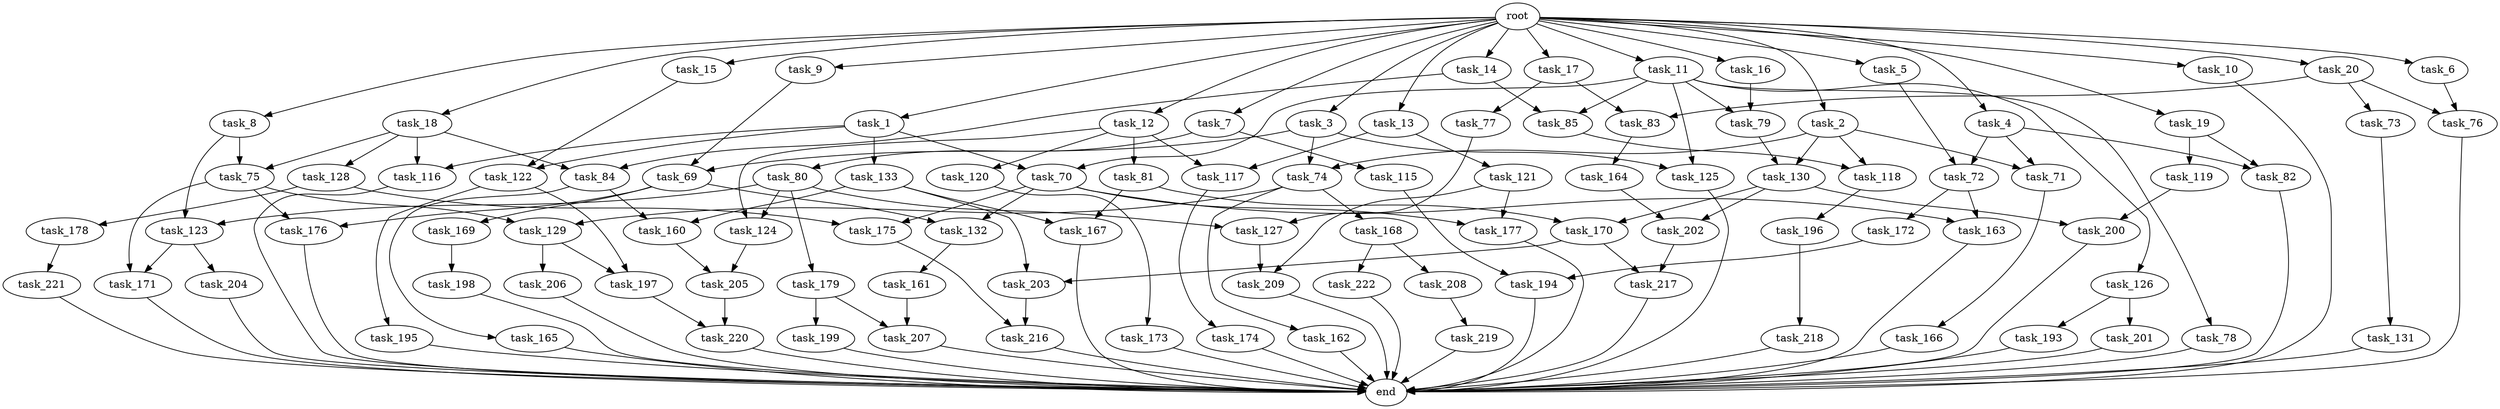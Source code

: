 digraph G {
  task_11 [size="2.048000"];
  task_175 [size="137438953.472000"];
  task_171 [size="1460288880.640000"];
  task_195 [size="618475290.624000"];
  task_179 [size="429496729.600000"];
  task_17 [size="2.048000"];
  task_178 [size="68719476.736000"];
  task_219 [size="1391569403.904000"];
  task_202 [size="893353197.568000"];
  task_217 [size="584115552.256000"];
  task_126 [size="154618822.656000"];
  task_69 [size="498216206.336000"];
  task_174 [size="1717986918.400000"];
  task_209 [size="1717986918.400000"];
  task_199 [size="618475290.624000"];
  task_73 [size="1391569403.904000"];
  task_133 [size="618475290.624000"];
  task_124 [size="1271310319.616000"];
  task_197 [size="773094113.280000"];
  task_7 [size="2.048000"];
  task_220 [size="343597383.680000"];
  task_79 [size="223338299.392000"];
  task_177 [size="1168231104.512000"];
  task_205 [size="1941325217.792000"];
  task_80 [size="1099511627.776000"];
  task_115 [size="1099511627.776000"];
  task_172 [size="429496729.600000"];
  task_130 [size="3109556322.304000"];
  task_75 [size="893353197.568000"];
  task_176 [size="1666447310.848000"];
  task_206 [size="154618822.656000"];
  task_203 [size="1821066133.504000"];
  task_201 [size="618475290.624000"];
  task_81 [size="841813590.016000"];
  task_196 [size="1099511627.776000"];
  task_118 [size="3435973836.800000"];
  task_121 [size="1391569403.904000"];
  task_83 [size="1546188226.560000"];
  task_198 [size="429496729.600000"];
  task_132 [size="343597383.680000"];
  task_3 [size="2.048000"];
  task_170 [size="1047972020.224000"];
  task_20 [size="2.048000"];
  task_14 [size="2.048000"];
  task_71 [size="3109556322.304000"];
  task_125 [size="223338299.392000"];
  task_216 [size="1666447310.848000"];
  task_117 [size="2233382993.920000"];
  task_207 [size="2336462209.024000"];
  task_9 [size="2.048000"];
  task_16 [size="2.048000"];
  end [size="0.000000"];
  root [size="0.000000"];
  task_167 [size="1821066133.504000"];
  task_166 [size="1717986918.400000"];
  task_161 [size="841813590.016000"];
  task_218 [size="618475290.624000"];
  task_165 [size="1391569403.904000"];
  task_4 [size="2.048000"];
  task_70 [size="773094113.280000"];
  task_78 [size="154618822.656000"];
  task_19 [size="2.048000"];
  task_13 [size="2.048000"];
  task_85 [size="996432412.672000"];
  task_194 [size="2817498546.176000"];
  task_120 [size="841813590.016000"];
  task_5 [size="2.048000"];
  task_169 [size="274877906.944000"];
  task_204 [size="68719476.736000"];
  task_200 [size="1236950581.248000"];
  task_6 [size="2.048000"];
  task_122 [size="773094113.280000"];
  task_116 [size="1236950581.248000"];
  task_164 [size="154618822.656000"];
  task_127 [size="1529008357.376000"];
  task_15 [size="2.048000"];
  task_129 [size="2491081031.680000"];
  task_10 [size="2.048000"];
  task_74 [size="1786706395.136000"];
  task_173 [size="429496729.600000"];
  task_221 [size="1099511627.776000"];
  task_84 [size="1460288880.640000"];
  task_1 [size="2.048000"];
  task_208 [size="429496729.600000"];
  task_162 [size="1099511627.776000"];
  task_222 [size="429496729.600000"];
  task_131 [size="274877906.944000"];
  task_168 [size="1099511627.776000"];
  task_2 [size="2.048000"];
  task_72 [size="2233382993.920000"];
  task_119 [size="429496729.600000"];
  task_12 [size="2.048000"];
  task_8 [size="2.048000"];
  task_128 [size="618475290.624000"];
  task_163 [size="498216206.336000"];
  task_123 [size="704374636.544000"];
  task_18 [size="2.048000"];
  task_82 [size="1821066133.504000"];
  task_193 [size="618475290.624000"];
  task_160 [size="2783138807.808000"];
  task_77 [size="154618822.656000"];
  task_76 [size="1821066133.504000"];

  task_11 -> task_79 [size="75497472.000000"];
  task_11 -> task_126 [size="75497472.000000"];
  task_11 -> task_78 [size="75497472.000000"];
  task_11 -> task_85 [size="75497472.000000"];
  task_11 -> task_70 [size="75497472.000000"];
  task_11 -> task_125 [size="75497472.000000"];
  task_175 -> task_216 [size="679477248.000000"];
  task_171 -> end [size="1.000000"];
  task_195 -> end [size="1.000000"];
  task_179 -> task_207 [size="301989888.000000"];
  task_179 -> task_199 [size="301989888.000000"];
  task_17 -> task_77 [size="75497472.000000"];
  task_17 -> task_83 [size="75497472.000000"];
  task_178 -> task_221 [size="536870912.000000"];
  task_219 -> end [size="1.000000"];
  task_202 -> task_217 [size="75497472.000000"];
  task_217 -> end [size="1.000000"];
  task_126 -> task_201 [size="301989888.000000"];
  task_126 -> task_193 [size="301989888.000000"];
  task_69 -> task_132 [size="134217728.000000"];
  task_69 -> task_176 [size="134217728.000000"];
  task_69 -> task_169 [size="134217728.000000"];
  task_174 -> end [size="1.000000"];
  task_209 -> end [size="1.000000"];
  task_199 -> end [size="1.000000"];
  task_73 -> task_131 [size="134217728.000000"];
  task_133 -> task_160 [size="679477248.000000"];
  task_133 -> task_167 [size="679477248.000000"];
  task_133 -> task_203 [size="679477248.000000"];
  task_124 -> task_205 [size="536870912.000000"];
  task_197 -> task_220 [size="134217728.000000"];
  task_7 -> task_80 [size="536870912.000000"];
  task_7 -> task_115 [size="536870912.000000"];
  task_220 -> end [size="1.000000"];
  task_79 -> task_130 [size="679477248.000000"];
  task_177 -> end [size="1.000000"];
  task_205 -> task_220 [size="33554432.000000"];
  task_80 -> task_124 [size="209715200.000000"];
  task_80 -> task_123 [size="209715200.000000"];
  task_80 -> task_127 [size="209715200.000000"];
  task_80 -> task_179 [size="209715200.000000"];
  task_115 -> task_194 [size="838860800.000000"];
  task_172 -> task_194 [size="536870912.000000"];
  task_130 -> task_200 [size="301989888.000000"];
  task_130 -> task_170 [size="301989888.000000"];
  task_130 -> task_202 [size="301989888.000000"];
  task_75 -> task_171 [size="679477248.000000"];
  task_75 -> task_129 [size="679477248.000000"];
  task_75 -> task_176 [size="679477248.000000"];
  task_176 -> end [size="1.000000"];
  task_206 -> end [size="1.000000"];
  task_203 -> task_216 [size="134217728.000000"];
  task_201 -> end [size="1.000000"];
  task_81 -> task_167 [size="209715200.000000"];
  task_81 -> task_170 [size="209715200.000000"];
  task_196 -> task_218 [size="301989888.000000"];
  task_118 -> task_196 [size="536870912.000000"];
  task_121 -> task_177 [size="536870912.000000"];
  task_121 -> task_209 [size="536870912.000000"];
  task_83 -> task_164 [size="75497472.000000"];
  task_198 -> end [size="1.000000"];
  task_132 -> task_161 [size="411041792.000000"];
  task_3 -> task_69 [size="33554432.000000"];
  task_3 -> task_125 [size="33554432.000000"];
  task_3 -> task_74 [size="33554432.000000"];
  task_170 -> task_203 [size="209715200.000000"];
  task_170 -> task_217 [size="209715200.000000"];
  task_20 -> task_73 [size="679477248.000000"];
  task_20 -> task_76 [size="679477248.000000"];
  task_20 -> task_83 [size="679477248.000000"];
  task_14 -> task_84 [size="411041792.000000"];
  task_14 -> task_85 [size="411041792.000000"];
  task_71 -> task_166 [size="838860800.000000"];
  task_125 -> end [size="1.000000"];
  task_216 -> end [size="1.000000"];
  task_117 -> task_174 [size="838860800.000000"];
  task_207 -> end [size="1.000000"];
  task_9 -> task_69 [size="209715200.000000"];
  task_16 -> task_79 [size="33554432.000000"];
  root -> task_15 [size="1.000000"];
  root -> task_16 [size="1.000000"];
  root -> task_5 [size="1.000000"];
  root -> task_11 [size="1.000000"];
  root -> task_3 [size="1.000000"];
  root -> task_20 [size="1.000000"];
  root -> task_12 [size="1.000000"];
  root -> task_8 [size="1.000000"];
  root -> task_6 [size="1.000000"];
  root -> task_17 [size="1.000000"];
  root -> task_7 [size="1.000000"];
  root -> task_10 [size="1.000000"];
  root -> task_1 [size="1.000000"];
  root -> task_4 [size="1.000000"];
  root -> task_2 [size="1.000000"];
  root -> task_19 [size="1.000000"];
  root -> task_13 [size="1.000000"];
  root -> task_14 [size="1.000000"];
  root -> task_9 [size="1.000000"];
  root -> task_18 [size="1.000000"];
  task_167 -> end [size="1.000000"];
  task_166 -> end [size="1.000000"];
  task_161 -> task_207 [size="838860800.000000"];
  task_218 -> end [size="1.000000"];
  task_165 -> end [size="1.000000"];
  task_4 -> task_72 [size="679477248.000000"];
  task_4 -> task_71 [size="679477248.000000"];
  task_4 -> task_82 [size="679477248.000000"];
  task_70 -> task_177 [size="33554432.000000"];
  task_70 -> task_132 [size="33554432.000000"];
  task_70 -> task_163 [size="33554432.000000"];
  task_70 -> task_175 [size="33554432.000000"];
  task_78 -> end [size="1.000000"];
  task_19 -> task_82 [size="209715200.000000"];
  task_19 -> task_119 [size="209715200.000000"];
  task_13 -> task_121 [size="679477248.000000"];
  task_13 -> task_117 [size="679477248.000000"];
  task_85 -> task_118 [size="838860800.000000"];
  task_194 -> end [size="1.000000"];
  task_120 -> task_173 [size="209715200.000000"];
  task_5 -> task_72 [size="411041792.000000"];
  task_169 -> task_198 [size="209715200.000000"];
  task_204 -> end [size="1.000000"];
  task_200 -> end [size="1.000000"];
  task_6 -> task_76 [size="209715200.000000"];
  task_122 -> task_197 [size="301989888.000000"];
  task_122 -> task_195 [size="301989888.000000"];
  task_116 -> end [size="1.000000"];
  task_164 -> task_202 [size="134217728.000000"];
  task_127 -> task_209 [size="301989888.000000"];
  task_15 -> task_122 [size="75497472.000000"];
  task_129 -> task_197 [size="75497472.000000"];
  task_129 -> task_206 [size="75497472.000000"];
  task_10 -> end [size="1.000000"];
  task_74 -> task_162 [size="536870912.000000"];
  task_74 -> task_129 [size="536870912.000000"];
  task_74 -> task_168 [size="536870912.000000"];
  task_173 -> end [size="1.000000"];
  task_221 -> end [size="1.000000"];
  task_84 -> task_160 [size="679477248.000000"];
  task_84 -> task_165 [size="679477248.000000"];
  task_1 -> task_122 [size="301989888.000000"];
  task_1 -> task_116 [size="301989888.000000"];
  task_1 -> task_133 [size="301989888.000000"];
  task_1 -> task_70 [size="301989888.000000"];
  task_208 -> task_219 [size="679477248.000000"];
  task_162 -> end [size="1.000000"];
  task_222 -> end [size="1.000000"];
  task_131 -> end [size="1.000000"];
  task_168 -> task_222 [size="209715200.000000"];
  task_168 -> task_208 [size="209715200.000000"];
  task_2 -> task_130 [size="838860800.000000"];
  task_2 -> task_118 [size="838860800.000000"];
  task_2 -> task_71 [size="838860800.000000"];
  task_2 -> task_74 [size="838860800.000000"];
  task_72 -> task_172 [size="209715200.000000"];
  task_72 -> task_163 [size="209715200.000000"];
  task_119 -> task_200 [size="301989888.000000"];
  task_12 -> task_124 [size="411041792.000000"];
  task_12 -> task_120 [size="411041792.000000"];
  task_12 -> task_81 [size="411041792.000000"];
  task_12 -> task_117 [size="411041792.000000"];
  task_8 -> task_75 [size="134217728.000000"];
  task_8 -> task_123 [size="134217728.000000"];
  task_128 -> task_178 [size="33554432.000000"];
  task_128 -> task_175 [size="33554432.000000"];
  task_163 -> end [size="1.000000"];
  task_123 -> task_171 [size="33554432.000000"];
  task_123 -> task_204 [size="33554432.000000"];
  task_18 -> task_75 [size="301989888.000000"];
  task_18 -> task_128 [size="301989888.000000"];
  task_18 -> task_116 [size="301989888.000000"];
  task_18 -> task_84 [size="301989888.000000"];
  task_82 -> end [size="1.000000"];
  task_193 -> end [size="1.000000"];
  task_160 -> task_205 [size="411041792.000000"];
  task_77 -> task_127 [size="536870912.000000"];
  task_76 -> end [size="1.000000"];
}
